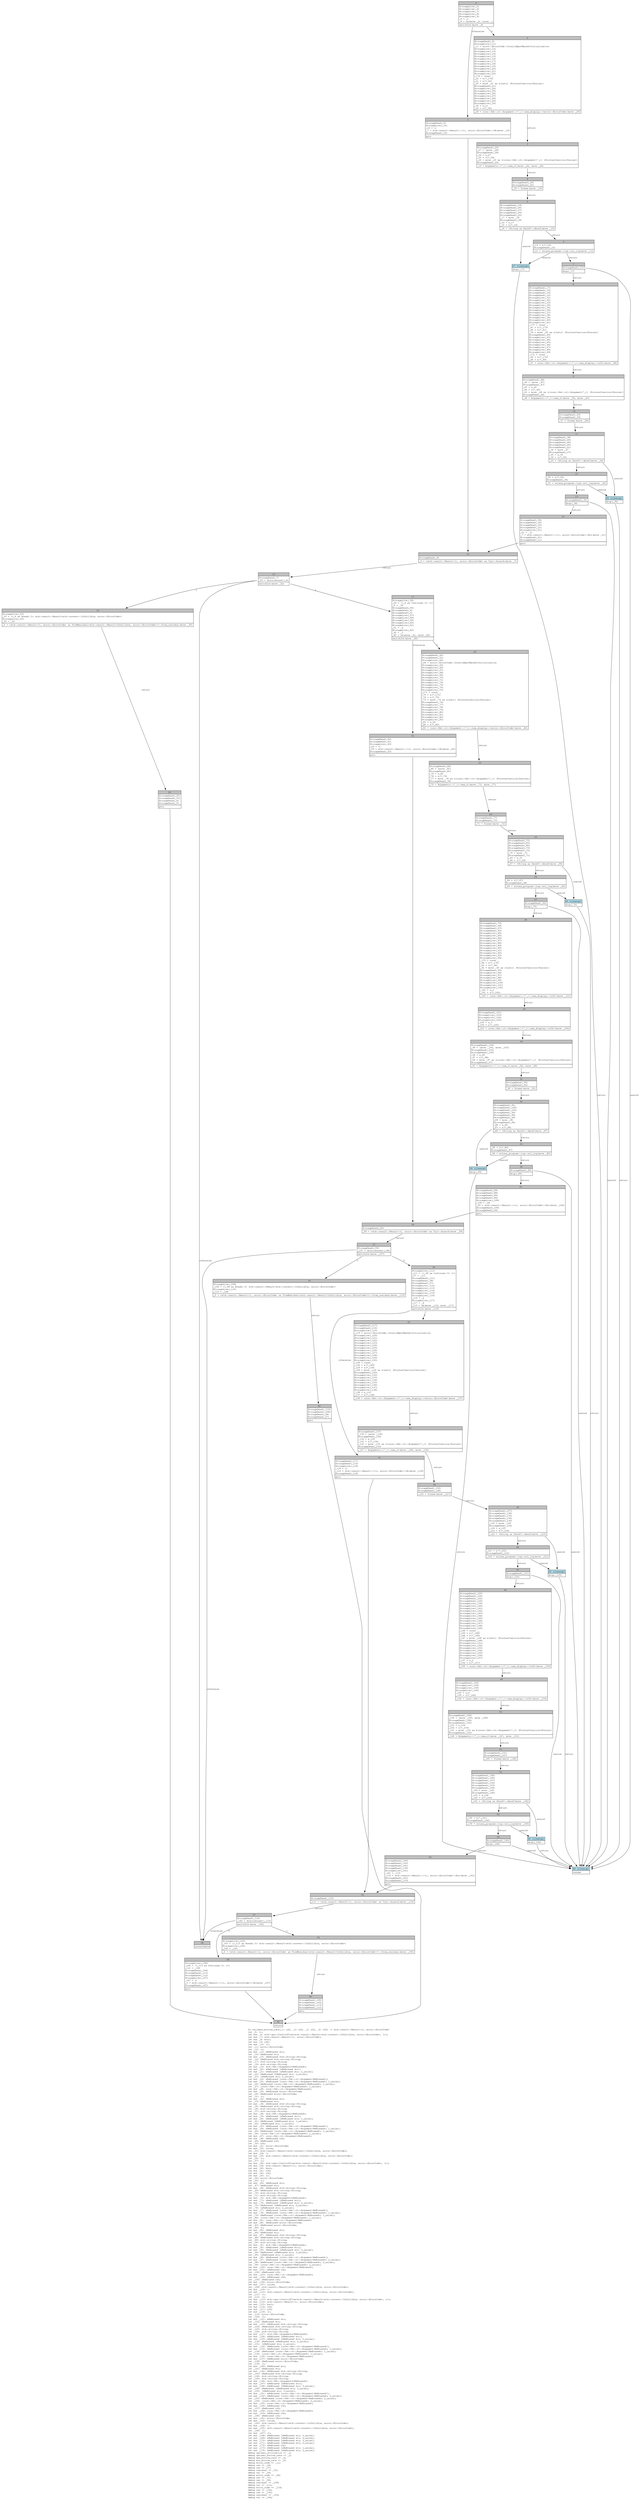 digraph Mir_0_4653 {
    graph [fontname="Courier, monospace"];
    node [fontname="Courier, monospace"];
    edge [fontname="Courier, monospace"];
    label=<fn validate_borrow_rate(_1: u32, _2: u32, _3: u32, _4: u32) -&gt; std::result::Result&lt;(), error::ErrorCode&gt;<br align="left"/>let _5: ();<br align="left"/>let mut _6: std::ops::ControlFlow&lt;std::result::Result&lt;std::convert::Infallible, error::ErrorCode&gt;, ()&gt;;<br align="left"/>let mut _7: std::result::Result&lt;(), error::ErrorCode&gt;;<br align="left"/>let mut _8: bool;<br align="left"/>let mut _9: u32;<br align="left"/>let mut _10: ();<br align="left"/>let _11: error::ErrorCode;<br align="left"/>let _12: ();<br align="left"/>let mut _13: &amp;ReErased str;<br align="left"/>let _14: &amp;ReErased str;<br align="left"/>let mut _15: &amp;ReErased std::string::String;<br align="left"/>let _16: &amp;ReErased std::string::String;<br align="left"/>let _17: std::string::String;<br align="left"/>let _18: std::string::String;<br align="left"/>let mut _19: std::fmt::Arguments&lt;ReErased&gt;;<br align="left"/>let mut _20: &amp;ReErased [&amp;ReErased str];<br align="left"/>let mut _21: &amp;ReErased [&amp;ReErased str; 2_usize];<br align="left"/>let _22: &amp;ReErased [&amp;ReErased str; 2_usize];<br align="left"/>let _23: [&amp;ReErased str; 2_usize];<br align="left"/>let mut _24: &amp;ReErased [core::fmt::rt::Argument&lt;ReErased&gt;];<br align="left"/>let mut _25: &amp;ReErased [core::fmt::rt::Argument&lt;ReErased&gt;; 1_usize];<br align="left"/>let _26: &amp;ReErased [core::fmt::rt::Argument&lt;ReErased&gt;; 1_usize];<br align="left"/>let _27: [core::fmt::rt::Argument&lt;ReErased&gt;; 1_usize];<br align="left"/>let mut _28: core::fmt::rt::Argument&lt;ReErased&gt;;<br align="left"/>let mut _29: &amp;ReErased error::ErrorCode;<br align="left"/>let _30: &amp;ReErased error::ErrorCode;<br align="left"/>let _31: ();<br align="left"/>let mut _32: &amp;ReErased str;<br align="left"/>let _33: &amp;ReErased str;<br align="left"/>let mut _34: &amp;ReErased std::string::String;<br align="left"/>let _35: &amp;ReErased std::string::String;<br align="left"/>let _36: std::string::String;<br align="left"/>let _37: std::string::String;<br align="left"/>let mut _38: std::fmt::Arguments&lt;ReErased&gt;;<br align="left"/>let mut _39: &amp;ReErased [&amp;ReErased str];<br align="left"/>let mut _40: &amp;ReErased [&amp;ReErased str; 1_usize];<br align="left"/>let _41: &amp;ReErased [&amp;ReErased str; 1_usize];<br align="left"/>let _42: [&amp;ReErased str; 1_usize];<br align="left"/>let mut _43: &amp;ReErased [core::fmt::rt::Argument&lt;ReErased&gt;];<br align="left"/>let mut _44: &amp;ReErased [core::fmt::rt::Argument&lt;ReErased&gt;; 1_usize];<br align="left"/>let _45: &amp;ReErased [core::fmt::rt::Argument&lt;ReErased&gt;; 1_usize];<br align="left"/>let _46: [core::fmt::rt::Argument&lt;ReErased&gt;; 1_usize];<br align="left"/>let mut _47: core::fmt::rt::Argument&lt;ReErased&gt;;<br align="left"/>let mut _48: &amp;ReErased u32;<br align="left"/>let _49: &amp;ReErased u32;<br align="left"/>let _50: u32;<br align="left"/>let mut _51: error::ErrorCode;<br align="left"/>let mut _52: isize;<br align="left"/>let _53: std::result::Result&lt;std::convert::Infallible, error::ErrorCode&gt;;<br align="left"/>let mut _54: !;<br align="left"/>let mut _55: std::result::Result&lt;std::convert::Infallible, error::ErrorCode&gt;;<br align="left"/>let _56: ();<br align="left"/>let _57: ();<br align="left"/>let mut _58: std::ops::ControlFlow&lt;std::result::Result&lt;std::convert::Infallible, error::ErrorCode&gt;, ()&gt;;<br align="left"/>let mut _59: std::result::Result&lt;(), error::ErrorCode&gt;;<br align="left"/>let mut _60: bool;<br align="left"/>let mut _61: u32;<br align="left"/>let mut _62: u32;<br align="left"/>let mut _63: ();<br align="left"/>let _64: error::ErrorCode;<br align="left"/>let _65: ();<br align="left"/>let mut _66: &amp;ReErased str;<br align="left"/>let _67: &amp;ReErased str;<br align="left"/>let mut _68: &amp;ReErased std::string::String;<br align="left"/>let _69: &amp;ReErased std::string::String;<br align="left"/>let _70: std::string::String;<br align="left"/>let _71: std::string::String;<br align="left"/>let mut _72: std::fmt::Arguments&lt;ReErased&gt;;<br align="left"/>let mut _73: &amp;ReErased [&amp;ReErased str];<br align="left"/>let mut _74: &amp;ReErased [&amp;ReErased str; 2_usize];<br align="left"/>let _75: &amp;ReErased [&amp;ReErased str; 2_usize];<br align="left"/>let _76: [&amp;ReErased str; 2_usize];<br align="left"/>let mut _77: &amp;ReErased [core::fmt::rt::Argument&lt;ReErased&gt;];<br align="left"/>let mut _78: &amp;ReErased [core::fmt::rt::Argument&lt;ReErased&gt;; 1_usize];<br align="left"/>let _79: &amp;ReErased [core::fmt::rt::Argument&lt;ReErased&gt;; 1_usize];<br align="left"/>let _80: [core::fmt::rt::Argument&lt;ReErased&gt;; 1_usize];<br align="left"/>let mut _81: core::fmt::rt::Argument&lt;ReErased&gt;;<br align="left"/>let mut _82: &amp;ReErased error::ErrorCode;<br align="left"/>let _83: &amp;ReErased error::ErrorCode;<br align="left"/>let _84: ();<br align="left"/>let mut _85: &amp;ReErased str;<br align="left"/>let _86: &amp;ReErased str;<br align="left"/>let mut _87: &amp;ReErased std::string::String;<br align="left"/>let _88: &amp;ReErased std::string::String;<br align="left"/>let _89: std::string::String;<br align="left"/>let _90: std::string::String;<br align="left"/>let mut _91: std::fmt::Arguments&lt;ReErased&gt;;<br align="left"/>let mut _92: &amp;ReErased [&amp;ReErased str];<br align="left"/>let mut _93: &amp;ReErased [&amp;ReErased str; 3_usize];<br align="left"/>let _94: &amp;ReErased [&amp;ReErased str; 3_usize];<br align="left"/>let _95: [&amp;ReErased str; 3_usize];<br align="left"/>let mut _96: &amp;ReErased [core::fmt::rt::Argument&lt;ReErased&gt;];<br align="left"/>let mut _97: &amp;ReErased [core::fmt::rt::Argument&lt;ReErased&gt;; 2_usize];<br align="left"/>let _98: &amp;ReErased [core::fmt::rt::Argument&lt;ReErased&gt;; 2_usize];<br align="left"/>let _99: [core::fmt::rt::Argument&lt;ReErased&gt;; 2_usize];<br align="left"/>let mut _100: core::fmt::rt::Argument&lt;ReErased&gt;;<br align="left"/>let mut _101: &amp;ReErased u32;<br align="left"/>let _102: &amp;ReErased u32;<br align="left"/>let mut _103: core::fmt::rt::Argument&lt;ReErased&gt;;<br align="left"/>let mut _104: &amp;ReErased u32;<br align="left"/>let _105: &amp;ReErased u32;<br align="left"/>let mut _106: error::ErrorCode;<br align="left"/>let mut _107: isize;<br align="left"/>let _108: std::result::Result&lt;std::convert::Infallible, error::ErrorCode&gt;;<br align="left"/>let mut _109: !;<br align="left"/>let mut _110: std::result::Result&lt;std::convert::Infallible, error::ErrorCode&gt;;<br align="left"/>let _111: ();<br align="left"/>let _112: ();<br align="left"/>let mut _113: std::ops::ControlFlow&lt;std::result::Result&lt;std::convert::Infallible, error::ErrorCode&gt;, ()&gt;;<br align="left"/>let mut _114: std::result::Result&lt;(), error::ErrorCode&gt;;<br align="left"/>let mut _115: bool;<br align="left"/>let mut _116: u32;<br align="left"/>let mut _117: u32;<br align="left"/>let mut _118: ();<br align="left"/>let _119: error::ErrorCode;<br align="left"/>let _120: ();<br align="left"/>let mut _121: &amp;ReErased str;<br align="left"/>let _122: &amp;ReErased str;<br align="left"/>let mut _123: &amp;ReErased std::string::String;<br align="left"/>let _124: &amp;ReErased std::string::String;<br align="left"/>let _125: std::string::String;<br align="left"/>let _126: std::string::String;<br align="left"/>let mut _127: std::fmt::Arguments&lt;ReErased&gt;;<br align="left"/>let mut _128: &amp;ReErased [&amp;ReErased str];<br align="left"/>let mut _129: &amp;ReErased [&amp;ReErased str; 2_usize];<br align="left"/>let _130: &amp;ReErased [&amp;ReErased str; 2_usize];<br align="left"/>let _131: [&amp;ReErased str; 2_usize];<br align="left"/>let mut _132: &amp;ReErased [core::fmt::rt::Argument&lt;ReErased&gt;];<br align="left"/>let mut _133: &amp;ReErased [core::fmt::rt::Argument&lt;ReErased&gt;; 1_usize];<br align="left"/>let _134: &amp;ReErased [core::fmt::rt::Argument&lt;ReErased&gt;; 1_usize];<br align="left"/>let _135: [core::fmt::rt::Argument&lt;ReErased&gt;; 1_usize];<br align="left"/>let mut _136: core::fmt::rt::Argument&lt;ReErased&gt;;<br align="left"/>let mut _137: &amp;ReErased error::ErrorCode;<br align="left"/>let _138: &amp;ReErased error::ErrorCode;<br align="left"/>let _139: ();<br align="left"/>let mut _140: &amp;ReErased str;<br align="left"/>let _141: &amp;ReErased str;<br align="left"/>let mut _142: &amp;ReErased std::string::String;<br align="left"/>let _143: &amp;ReErased std::string::String;<br align="left"/>let _144: std::string::String;<br align="left"/>let _145: std::string::String;<br align="left"/>let mut _146: std::fmt::Arguments&lt;ReErased&gt;;<br align="left"/>let mut _147: &amp;ReErased [&amp;ReErased str];<br align="left"/>let mut _148: &amp;ReErased [&amp;ReErased str; 3_usize];<br align="left"/>let _149: &amp;ReErased [&amp;ReErased str; 3_usize];<br align="left"/>let _150: [&amp;ReErased str; 3_usize];<br align="left"/>let mut _151: &amp;ReErased [core::fmt::rt::Argument&lt;ReErased&gt;];<br align="left"/>let mut _152: &amp;ReErased [core::fmt::rt::Argument&lt;ReErased&gt;; 2_usize];<br align="left"/>let _153: &amp;ReErased [core::fmt::rt::Argument&lt;ReErased&gt;; 2_usize];<br align="left"/>let _154: [core::fmt::rt::Argument&lt;ReErased&gt;; 2_usize];<br align="left"/>let mut _155: core::fmt::rt::Argument&lt;ReErased&gt;;<br align="left"/>let mut _156: &amp;ReErased u32;<br align="left"/>let _157: &amp;ReErased u32;<br align="left"/>let mut _158: core::fmt::rt::Argument&lt;ReErased&gt;;<br align="left"/>let mut _159: &amp;ReErased u32;<br align="left"/>let _160: &amp;ReErased u32;<br align="left"/>let mut _161: error::ErrorCode;<br align="left"/>let mut _162: isize;<br align="left"/>let _163: std::result::Result&lt;std::convert::Infallible, error::ErrorCode&gt;;<br align="left"/>let mut _164: !;<br align="left"/>let mut _165: std::result::Result&lt;std::convert::Infallible, error::ErrorCode&gt;;<br align="left"/>let _166: ();<br align="left"/>let mut _167: ();<br align="left"/>let mut _168: &amp;ReErased [&amp;ReErased str; 3_usize];<br align="left"/>let mut _169: &amp;ReErased [&amp;ReErased str; 2_usize];<br align="left"/>let mut _170: &amp;ReErased [&amp;ReErased str; 3_usize];<br align="left"/>let mut _171: &amp;ReErased [&amp;ReErased str; 2_usize];<br align="left"/>let mut _172: &amp;ReErased u32;<br align="left"/>let mut _173: &amp;ReErased [&amp;ReErased str; 1_usize];<br align="left"/>let mut _174: &amp;ReErased [&amp;ReErased str; 2_usize];<br align="left"/>debug optimal_utilization =&gt; _1;<br align="left"/>debug optimal_borrow_rate =&gt; _2;<br align="left"/>debug max_borrow_rate =&gt; _3;<br align="left"/>debug min_borrow_rate =&gt; _4;<br align="left"/>debug error_code =&gt; _11;<br align="left"/>debug res =&gt; _18;<br align="left"/>debug res =&gt; _37;<br align="left"/>debug residual =&gt; _53;<br align="left"/>debug val =&gt; _56;<br align="left"/>debug error_code =&gt; _64;<br align="left"/>debug res =&gt; _71;<br align="left"/>debug res =&gt; _90;<br align="left"/>debug residual =&gt; _108;<br align="left"/>debug val =&gt; _111;<br align="left"/>debug error_code =&gt; _119;<br align="left"/>debug res =&gt; _126;<br align="left"/>debug res =&gt; _145;<br align="left"/>debug residual =&gt; _163;<br align="left"/>debug val =&gt; _166;<br align="left"/>>;
    bb0__0_4653 [shape="none", label=<<table border="0" cellborder="1" cellspacing="0"><tr><td bgcolor="gray" align="center" colspan="1">0</td></tr><tr><td align="left" balign="left">StorageLive(_5)<br/>StorageLive(_6)<br/>StorageLive(_7)<br/>StorageLive(_8)<br/>StorageLive(_9)<br/>_9 = _1<br/>_8 = Le(move _9, const _)<br/></td></tr><tr><td align="left">switchInt(move _8)</td></tr></table>>];
    bb1__0_4653 [shape="none", label=<<table border="0" cellborder="1" cellspacing="0"><tr><td bgcolor="gray" align="center" colspan="1">1</td></tr><tr><td align="left" balign="left">StorageDead(_9)<br/>StorageLive(_10)<br/>_10 = ()<br/>_7 = std::result::Result::&lt;(), error::ErrorCode&gt;::Ok(move _10)<br/>StorageDead(_10)<br/></td></tr><tr><td align="left">goto</td></tr></table>>];
    bb2__0_4653 [shape="none", label=<<table border="0" cellborder="1" cellspacing="0"><tr><td bgcolor="gray" align="center" colspan="1">2</td></tr><tr><td align="left" balign="left">StorageDead(_9)<br/>StorageLive(_11)<br/>_11 = error::ErrorCode::InvalidSpotMarketInitialization<br/>StorageLive(_12)<br/>StorageLive(_13)<br/>StorageLive(_14)<br/>StorageLive(_15)<br/>StorageLive(_16)<br/>StorageLive(_17)<br/>StorageLive(_18)<br/>StorageLive(_19)<br/>StorageLive(_20)<br/>StorageLive(_21)<br/>StorageLive(_22)<br/>_174 = const _<br/>_22 = &amp;(*_174)<br/>_21 = &amp;(*_22)<br/>_20 = move _21 as &amp;[&amp;str] (PointerCoercion(Unsize))<br/>StorageDead(_21)<br/>StorageLive(_24)<br/>StorageLive(_25)<br/>StorageLive(_26)<br/>StorageLive(_27)<br/>StorageLive(_28)<br/>StorageLive(_29)<br/>StorageLive(_30)<br/>_30 = &amp;_11<br/>_29 = &amp;(*_30)<br/></td></tr><tr><td align="left">_28 = core::fmt::rt::Argument::&lt;'_&gt;::new_display::&lt;error::ErrorCode&gt;(move _29)</td></tr></table>>];
    bb3__0_4653 [shape="none", label=<<table border="0" cellborder="1" cellspacing="0"><tr><td bgcolor="gray" align="center" colspan="1">3</td></tr><tr><td align="left" balign="left">StorageDead(_29)<br/>_27 = [move _28]<br/>StorageDead(_28)<br/>_26 = &amp;_27<br/>_25 = &amp;(*_26)<br/>_24 = move _25 as &amp;[core::fmt::rt::Argument&lt;'_&gt;] (PointerCoercion(Unsize))<br/>StorageDead(_25)<br/></td></tr><tr><td align="left">_19 = Arguments::&lt;'_&gt;::new_v1(move _20, move _24)</td></tr></table>>];
    bb4__0_4653 [shape="none", label=<<table border="0" cellborder="1" cellspacing="0"><tr><td bgcolor="gray" align="center" colspan="1">4</td></tr><tr><td align="left" balign="left">StorageDead(_24)<br/>StorageDead(_20)<br/></td></tr><tr><td align="left">_18 = format(move _19)</td></tr></table>>];
    bb5__0_4653 [shape="none", label=<<table border="0" cellborder="1" cellspacing="0"><tr><td bgcolor="gray" align="center" colspan="1">5</td></tr><tr><td align="left" balign="left">StorageDead(_19)<br/>StorageDead(_30)<br/>StorageDead(_27)<br/>StorageDead(_26)<br/>StorageDead(_22)<br/>_17 = move _18<br/>StorageDead(_18)<br/>_16 = &amp;_17<br/>_15 = &amp;(*_16)<br/></td></tr><tr><td align="left">_14 = &lt;String as Deref&gt;::deref(move _15)</td></tr></table>>];
    bb6__0_4653 [shape="none", label=<<table border="0" cellborder="1" cellspacing="0"><tr><td bgcolor="gray" align="center" colspan="1">6</td></tr><tr><td align="left" balign="left">_13 = &amp;(*_14)<br/>StorageDead(_15)<br/></td></tr><tr><td align="left">_12 = solana_program::log::sol_log(move _13)</td></tr></table>>];
    bb7__0_4653 [shape="none", label=<<table border="0" cellborder="1" cellspacing="0"><tr><td bgcolor="gray" align="center" colspan="1">7</td></tr><tr><td align="left" balign="left">StorageDead(_13)<br/></td></tr><tr><td align="left">drop(_17)</td></tr></table>>];
    bb8__0_4653 [shape="none", label=<<table border="0" cellborder="1" cellspacing="0"><tr><td bgcolor="gray" align="center" colspan="1">8</td></tr><tr><td align="left" balign="left">StorageDead(_17)<br/>StorageDead(_16)<br/>StorageDead(_14)<br/>StorageDead(_12)<br/>StorageLive(_31)<br/>StorageLive(_32)<br/>StorageLive(_33)<br/>StorageLive(_34)<br/>StorageLive(_35)<br/>StorageLive(_36)<br/>StorageLive(_37)<br/>StorageLive(_38)<br/>StorageLive(_39)<br/>StorageLive(_40)<br/>StorageLive(_41)<br/>_173 = const _<br/>_41 = &amp;(*_173)<br/>_40 = &amp;(*_41)<br/>_39 = move _40 as &amp;[&amp;str] (PointerCoercion(Unsize))<br/>StorageDead(_40)<br/>StorageLive(_43)<br/>StorageLive(_44)<br/>StorageLive(_45)<br/>StorageLive(_46)<br/>StorageLive(_47)<br/>StorageLive(_48)<br/>StorageLive(_49)<br/>_172 = const _<br/>_49 = &amp;(*_172)<br/>_48 = &amp;(*_49)<br/></td></tr><tr><td align="left">_47 = core::fmt::rt::Argument::&lt;'_&gt;::new_display::&lt;u32&gt;(move _48)</td></tr></table>>];
    bb9__0_4653 [shape="none", label=<<table border="0" cellborder="1" cellspacing="0"><tr><td bgcolor="gray" align="center" colspan="1">9</td></tr><tr><td align="left" balign="left">StorageDead(_48)<br/>_46 = [move _47]<br/>StorageDead(_47)<br/>_45 = &amp;_46<br/>_44 = &amp;(*_45)<br/>_43 = move _44 as &amp;[core::fmt::rt::Argument&lt;'_&gt;] (PointerCoercion(Unsize))<br/>StorageDead(_44)<br/></td></tr><tr><td align="left">_38 = Arguments::&lt;'_&gt;::new_v1(move _39, move _43)</td></tr></table>>];
    bb10__0_4653 [shape="none", label=<<table border="0" cellborder="1" cellspacing="0"><tr><td bgcolor="gray" align="center" colspan="1">10</td></tr><tr><td align="left" balign="left">StorageDead(_43)<br/>StorageDead(_39)<br/></td></tr><tr><td align="left">_37 = format(move _38)</td></tr></table>>];
    bb11__0_4653 [shape="none", label=<<table border="0" cellborder="1" cellspacing="0"><tr><td bgcolor="gray" align="center" colspan="1">11</td></tr><tr><td align="left" balign="left">StorageDead(_38)<br/>StorageDead(_49)<br/>StorageDead(_46)<br/>StorageDead(_45)<br/>StorageDead(_41)<br/>_36 = move _37<br/>StorageDead(_37)<br/>_35 = &amp;_36<br/>_34 = &amp;(*_35)<br/></td></tr><tr><td align="left">_33 = &lt;String as Deref&gt;::deref(move _34)</td></tr></table>>];
    bb12__0_4653 [shape="none", label=<<table border="0" cellborder="1" cellspacing="0"><tr><td bgcolor="gray" align="center" colspan="1">12</td></tr><tr><td align="left" balign="left">_32 = &amp;(*_33)<br/>StorageDead(_34)<br/></td></tr><tr><td align="left">_31 = solana_program::log::sol_log(move _32)</td></tr></table>>];
    bb13__0_4653 [shape="none", label=<<table border="0" cellborder="1" cellspacing="0"><tr><td bgcolor="gray" align="center" colspan="1">13</td></tr><tr><td align="left" balign="left">StorageDead(_32)<br/></td></tr><tr><td align="left">drop(_36)</td></tr></table>>];
    bb14__0_4653 [shape="none", label=<<table border="0" cellborder="1" cellspacing="0"><tr><td bgcolor="gray" align="center" colspan="1">14</td></tr><tr><td align="left" balign="left">StorageDead(_36)<br/>StorageDead(_35)<br/>StorageDead(_33)<br/>StorageDead(_31)<br/>StorageLive(_51)<br/>_51 = _11<br/>_7 = std::result::Result::&lt;(), error::ErrorCode&gt;::Err(move _51)<br/>StorageDead(_51)<br/>StorageDead(_11)<br/></td></tr><tr><td align="left">goto</td></tr></table>>];
    bb15__0_4653 [shape="none", label=<<table border="0" cellborder="1" cellspacing="0"><tr><td bgcolor="gray" align="center" colspan="1">15</td></tr><tr><td align="left" balign="left">StorageDead(_8)<br/></td></tr><tr><td align="left">_6 = &lt;std::result::Result&lt;(), error::ErrorCode&gt; as Try&gt;::branch(move _7)</td></tr></table>>];
    bb16__0_4653 [shape="none", label=<<table border="0" cellborder="1" cellspacing="0"><tr><td bgcolor="gray" align="center" colspan="1">16</td></tr><tr><td align="left" balign="left">StorageDead(_7)<br/>_52 = discriminant(_6)<br/></td></tr><tr><td align="left">switchInt(move _52)</td></tr></table>>];
    bb17__0_4653 [shape="none", label=<<table border="0" cellborder="1" cellspacing="0"><tr><td bgcolor="gray" align="center" colspan="1">17</td></tr><tr><td align="left" balign="left">StorageLive(_56)<br/>_56 = ((_6 as Continue).0: ())<br/>_5 = _56<br/>StorageDead(_56)<br/>StorageDead(_6)<br/>StorageDead(_5)<br/>StorageLive(_57)<br/>StorageLive(_58)<br/>StorageLive(_59)<br/>StorageLive(_60)<br/>StorageLive(_61)<br/>_61 = _2<br/>StorageLive(_62)<br/>_62 = _3<br/>_60 = Le(move _61, move _62)<br/></td></tr><tr><td align="left">switchInt(move _60)</td></tr></table>>];
    bb18__0_4653 [shape="none", label=<<table border="0" cellborder="1" cellspacing="0"><tr><td bgcolor="gray" align="center" colspan="1">18</td></tr><tr><td align="left">unreachable</td></tr></table>>];
    bb19__0_4653 [shape="none", label=<<table border="0" cellborder="1" cellspacing="0"><tr><td bgcolor="gray" align="center" colspan="1">19</td></tr><tr><td align="left" balign="left">StorageLive(_53)<br/>_53 = ((_6 as Break).0: std::result::Result&lt;std::convert::Infallible, error::ErrorCode&gt;)<br/>StorageLive(_55)<br/>_55 = _53<br/></td></tr><tr><td align="left">_0 = &lt;std::result::Result&lt;(), error::ErrorCode&gt; as FromResidual&lt;std::result::Result&lt;Infallible, error::ErrorCode&gt;&gt;&gt;::from_residual(move _55)</td></tr></table>>];
    bb20__0_4653 [shape="none", label=<<table border="0" cellborder="1" cellspacing="0"><tr><td bgcolor="gray" align="center" colspan="1">20</td></tr><tr><td align="left" balign="left">StorageDead(_55)<br/>StorageDead(_53)<br/>StorageDead(_6)<br/>StorageDead(_5)<br/></td></tr><tr><td align="left">goto</td></tr></table>>];
    bb21__0_4653 [shape="none", label=<<table border="0" cellborder="1" cellspacing="0"><tr><td bgcolor="gray" align="center" colspan="1">21</td></tr><tr><td align="left" balign="left">StorageDead(_62)<br/>StorageDead(_61)<br/>StorageLive(_63)<br/>_63 = ()<br/>_59 = std::result::Result::&lt;(), error::ErrorCode&gt;::Ok(move _63)<br/>StorageDead(_63)<br/></td></tr><tr><td align="left">goto</td></tr></table>>];
    bb22__0_4653 [shape="none", label=<<table border="0" cellborder="1" cellspacing="0"><tr><td bgcolor="gray" align="center" colspan="1">22</td></tr><tr><td align="left" balign="left">StorageDead(_62)<br/>StorageDead(_61)<br/>StorageLive(_64)<br/>_64 = error::ErrorCode::InvalidSpotMarketInitialization<br/>StorageLive(_65)<br/>StorageLive(_66)<br/>StorageLive(_67)<br/>StorageLive(_68)<br/>StorageLive(_69)<br/>StorageLive(_70)<br/>StorageLive(_71)<br/>StorageLive(_72)<br/>StorageLive(_73)<br/>StorageLive(_74)<br/>StorageLive(_75)<br/>_171 = const _<br/>_75 = &amp;(*_171)<br/>_74 = &amp;(*_75)<br/>_73 = move _74 as &amp;[&amp;str] (PointerCoercion(Unsize))<br/>StorageDead(_74)<br/>StorageLive(_77)<br/>StorageLive(_78)<br/>StorageLive(_79)<br/>StorageLive(_80)<br/>StorageLive(_81)<br/>StorageLive(_82)<br/>StorageLive(_83)<br/>_83 = &amp;_64<br/>_82 = &amp;(*_83)<br/></td></tr><tr><td align="left">_81 = core::fmt::rt::Argument::&lt;'_&gt;::new_display::&lt;error::ErrorCode&gt;(move _82)</td></tr></table>>];
    bb23__0_4653 [shape="none", label=<<table border="0" cellborder="1" cellspacing="0"><tr><td bgcolor="gray" align="center" colspan="1">23</td></tr><tr><td align="left" balign="left">StorageDead(_82)<br/>_80 = [move _81]<br/>StorageDead(_81)<br/>_79 = &amp;_80<br/>_78 = &amp;(*_79)<br/>_77 = move _78 as &amp;[core::fmt::rt::Argument&lt;'_&gt;] (PointerCoercion(Unsize))<br/>StorageDead(_78)<br/></td></tr><tr><td align="left">_72 = Arguments::&lt;'_&gt;::new_v1(move _73, move _77)</td></tr></table>>];
    bb24__0_4653 [shape="none", label=<<table border="0" cellborder="1" cellspacing="0"><tr><td bgcolor="gray" align="center" colspan="1">24</td></tr><tr><td align="left" balign="left">StorageDead(_77)<br/>StorageDead(_73)<br/></td></tr><tr><td align="left">_71 = format(move _72)</td></tr></table>>];
    bb25__0_4653 [shape="none", label=<<table border="0" cellborder="1" cellspacing="0"><tr><td bgcolor="gray" align="center" colspan="1">25</td></tr><tr><td align="left" balign="left">StorageDead(_72)<br/>StorageDead(_83)<br/>StorageDead(_80)<br/>StorageDead(_79)<br/>StorageDead(_75)<br/>_70 = move _71<br/>StorageDead(_71)<br/>_69 = &amp;_70<br/>_68 = &amp;(*_69)<br/></td></tr><tr><td align="left">_67 = &lt;String as Deref&gt;::deref(move _68)</td></tr></table>>];
    bb26__0_4653 [shape="none", label=<<table border="0" cellborder="1" cellspacing="0"><tr><td bgcolor="gray" align="center" colspan="1">26</td></tr><tr><td align="left" balign="left">_66 = &amp;(*_67)<br/>StorageDead(_68)<br/></td></tr><tr><td align="left">_65 = solana_program::log::sol_log(move _66)</td></tr></table>>];
    bb27__0_4653 [shape="none", label=<<table border="0" cellborder="1" cellspacing="0"><tr><td bgcolor="gray" align="center" colspan="1">27</td></tr><tr><td align="left" balign="left">StorageDead(_66)<br/></td></tr><tr><td align="left">drop(_70)</td></tr></table>>];
    bb28__0_4653 [shape="none", label=<<table border="0" cellborder="1" cellspacing="0"><tr><td bgcolor="gray" align="center" colspan="1">28</td></tr><tr><td align="left" balign="left">StorageDead(_70)<br/>StorageDead(_69)<br/>StorageDead(_67)<br/>StorageDead(_65)<br/>StorageLive(_84)<br/>StorageLive(_85)<br/>StorageLive(_86)<br/>StorageLive(_87)<br/>StorageLive(_88)<br/>StorageLive(_89)<br/>StorageLive(_90)<br/>StorageLive(_91)<br/>StorageLive(_92)<br/>StorageLive(_93)<br/>StorageLive(_94)<br/>_170 = const _<br/>_94 = &amp;(*_170)<br/>_93 = &amp;(*_94)<br/>_92 = move _93 as &amp;[&amp;str] (PointerCoercion(Unsize))<br/>StorageDead(_93)<br/>StorageLive(_96)<br/>StorageLive(_97)<br/>StorageLive(_98)<br/>StorageLive(_99)<br/>StorageLive(_100)<br/>StorageLive(_101)<br/>StorageLive(_102)<br/>_102 = &amp;_2<br/>_101 = &amp;(*_102)<br/></td></tr><tr><td align="left">_100 = core::fmt::rt::Argument::&lt;'_&gt;::new_display::&lt;u32&gt;(move _101)</td></tr></table>>];
    bb29__0_4653 [shape="none", label=<<table border="0" cellborder="1" cellspacing="0"><tr><td bgcolor="gray" align="center" colspan="1">29</td></tr><tr><td align="left" balign="left">StorageDead(_101)<br/>StorageLive(_103)<br/>StorageLive(_104)<br/>StorageLive(_105)<br/>_105 = &amp;_3<br/>_104 = &amp;(*_105)<br/></td></tr><tr><td align="left">_103 = core::fmt::rt::Argument::&lt;'_&gt;::new_display::&lt;u32&gt;(move _104)</td></tr></table>>];
    bb30__0_4653 [shape="none", label=<<table border="0" cellborder="1" cellspacing="0"><tr><td bgcolor="gray" align="center" colspan="1">30</td></tr><tr><td align="left" balign="left">StorageDead(_104)<br/>_99 = [move _100, move _103]<br/>StorageDead(_103)<br/>StorageDead(_100)<br/>_98 = &amp;_99<br/>_97 = &amp;(*_98)<br/>_96 = move _97 as &amp;[core::fmt::rt::Argument&lt;'_&gt;] (PointerCoercion(Unsize))<br/>StorageDead(_97)<br/></td></tr><tr><td align="left">_91 = Arguments::&lt;'_&gt;::new_v1(move _92, move _96)</td></tr></table>>];
    bb31__0_4653 [shape="none", label=<<table border="0" cellborder="1" cellspacing="0"><tr><td bgcolor="gray" align="center" colspan="1">31</td></tr><tr><td align="left" balign="left">StorageDead(_96)<br/>StorageDead(_92)<br/></td></tr><tr><td align="left">_90 = format(move _91)</td></tr></table>>];
    bb32__0_4653 [shape="none", label=<<table border="0" cellborder="1" cellspacing="0"><tr><td bgcolor="gray" align="center" colspan="1">32</td></tr><tr><td align="left" balign="left">StorageDead(_91)<br/>StorageDead(_105)<br/>StorageDead(_102)<br/>StorageDead(_99)<br/>StorageDead(_98)<br/>StorageDead(_94)<br/>_89 = move _90<br/>StorageDead(_90)<br/>_88 = &amp;_89<br/>_87 = &amp;(*_88)<br/></td></tr><tr><td align="left">_86 = &lt;String as Deref&gt;::deref(move _87)</td></tr></table>>];
    bb33__0_4653 [shape="none", label=<<table border="0" cellborder="1" cellspacing="0"><tr><td bgcolor="gray" align="center" colspan="1">33</td></tr><tr><td align="left" balign="left">_85 = &amp;(*_86)<br/>StorageDead(_87)<br/></td></tr><tr><td align="left">_84 = solana_program::log::sol_log(move _85)</td></tr></table>>];
    bb34__0_4653 [shape="none", label=<<table border="0" cellborder="1" cellspacing="0"><tr><td bgcolor="gray" align="center" colspan="1">34</td></tr><tr><td align="left" balign="left">StorageDead(_85)<br/></td></tr><tr><td align="left">drop(_89)</td></tr></table>>];
    bb35__0_4653 [shape="none", label=<<table border="0" cellborder="1" cellspacing="0"><tr><td bgcolor="gray" align="center" colspan="1">35</td></tr><tr><td align="left" balign="left">StorageDead(_89)<br/>StorageDead(_88)<br/>StorageDead(_86)<br/>StorageDead(_84)<br/>StorageLive(_106)<br/>_106 = _64<br/>_59 = std::result::Result::&lt;(), error::ErrorCode&gt;::Err(move _106)<br/>StorageDead(_106)<br/>StorageDead(_64)<br/></td></tr><tr><td align="left">goto</td></tr></table>>];
    bb36__0_4653 [shape="none", label=<<table border="0" cellborder="1" cellspacing="0"><tr><td bgcolor="gray" align="center" colspan="1">36</td></tr><tr><td align="left" balign="left">StorageDead(_60)<br/></td></tr><tr><td align="left">_58 = &lt;std::result::Result&lt;(), error::ErrorCode&gt; as Try&gt;::branch(move _59)</td></tr></table>>];
    bb37__0_4653 [shape="none", label=<<table border="0" cellborder="1" cellspacing="0"><tr><td bgcolor="gray" align="center" colspan="1">37</td></tr><tr><td align="left" balign="left">StorageDead(_59)<br/>_107 = discriminant(_58)<br/></td></tr><tr><td align="left">switchInt(move _107)</td></tr></table>>];
    bb38__0_4653 [shape="none", label=<<table border="0" cellborder="1" cellspacing="0"><tr><td bgcolor="gray" align="center" colspan="1">38</td></tr><tr><td align="left" balign="left">StorageLive(_111)<br/>_111 = ((_58 as Continue).0: ())<br/>_57 = _111<br/>StorageDead(_111)<br/>StorageDead(_58)<br/>StorageDead(_57)<br/>StorageLive(_112)<br/>StorageLive(_113)<br/>StorageLive(_114)<br/>StorageLive(_115)<br/>StorageLive(_116)<br/>_116 = _2<br/>StorageLive(_117)<br/>_117 = _4<br/>_115 = Ge(move _116, move _117)<br/></td></tr><tr><td align="left">switchInt(move _115)</td></tr></table>>];
    bb39__0_4653 [shape="none", label=<<table border="0" cellborder="1" cellspacing="0"><tr><td bgcolor="gray" align="center" colspan="1">39</td></tr><tr><td align="left" balign="left">StorageLive(_108)<br/>_108 = ((_58 as Break).0: std::result::Result&lt;std::convert::Infallible, error::ErrorCode&gt;)<br/>StorageLive(_110)<br/>_110 = _108<br/></td></tr><tr><td align="left">_0 = &lt;std::result::Result&lt;(), error::ErrorCode&gt; as FromResidual&lt;std::result::Result&lt;Infallible, error::ErrorCode&gt;&gt;&gt;::from_residual(move _110)</td></tr></table>>];
    bb40__0_4653 [shape="none", label=<<table border="0" cellborder="1" cellspacing="0"><tr><td bgcolor="gray" align="center" colspan="1">40</td></tr><tr><td align="left" balign="left">StorageDead(_110)<br/>StorageDead(_108)<br/>StorageDead(_58)<br/>StorageDead(_57)<br/></td></tr><tr><td align="left">goto</td></tr></table>>];
    bb41__0_4653 [shape="none", label=<<table border="0" cellborder="1" cellspacing="0"><tr><td bgcolor="gray" align="center" colspan="1">41</td></tr><tr><td align="left" balign="left">StorageDead(_117)<br/>StorageDead(_116)<br/>StorageLive(_118)<br/>_118 = ()<br/>_114 = std::result::Result::&lt;(), error::ErrorCode&gt;::Ok(move _118)<br/>StorageDead(_118)<br/></td></tr><tr><td align="left">goto</td></tr></table>>];
    bb42__0_4653 [shape="none", label=<<table border="0" cellborder="1" cellspacing="0"><tr><td bgcolor="gray" align="center" colspan="1">42</td></tr><tr><td align="left" balign="left">StorageDead(_117)<br/>StorageDead(_116)<br/>StorageLive(_119)<br/>_119 = error::ErrorCode::InvalidSpotMarketInitialization<br/>StorageLive(_120)<br/>StorageLive(_121)<br/>StorageLive(_122)<br/>StorageLive(_123)<br/>StorageLive(_124)<br/>StorageLive(_125)<br/>StorageLive(_126)<br/>StorageLive(_127)<br/>StorageLive(_128)<br/>StorageLive(_129)<br/>StorageLive(_130)<br/>_169 = const _<br/>_130 = &amp;(*_169)<br/>_129 = &amp;(*_130)<br/>_128 = move _129 as &amp;[&amp;str] (PointerCoercion(Unsize))<br/>StorageDead(_129)<br/>StorageLive(_132)<br/>StorageLive(_133)<br/>StorageLive(_134)<br/>StorageLive(_135)<br/>StorageLive(_136)<br/>StorageLive(_137)<br/>StorageLive(_138)<br/>_138 = &amp;_119<br/>_137 = &amp;(*_138)<br/></td></tr><tr><td align="left">_136 = core::fmt::rt::Argument::&lt;'_&gt;::new_display::&lt;error::ErrorCode&gt;(move _137)</td></tr></table>>];
    bb43__0_4653 [shape="none", label=<<table border="0" cellborder="1" cellspacing="0"><tr><td bgcolor="gray" align="center" colspan="1">43</td></tr><tr><td align="left" balign="left">StorageDead(_137)<br/>_135 = [move _136]<br/>StorageDead(_136)<br/>_134 = &amp;_135<br/>_133 = &amp;(*_134)<br/>_132 = move _133 as &amp;[core::fmt::rt::Argument&lt;'_&gt;] (PointerCoercion(Unsize))<br/>StorageDead(_133)<br/></td></tr><tr><td align="left">_127 = Arguments::&lt;'_&gt;::new_v1(move _128, move _132)</td></tr></table>>];
    bb44__0_4653 [shape="none", label=<<table border="0" cellborder="1" cellspacing="0"><tr><td bgcolor="gray" align="center" colspan="1">44</td></tr><tr><td align="left" balign="left">StorageDead(_132)<br/>StorageDead(_128)<br/></td></tr><tr><td align="left">_126 = format(move _127)</td></tr></table>>];
    bb45__0_4653 [shape="none", label=<<table border="0" cellborder="1" cellspacing="0"><tr><td bgcolor="gray" align="center" colspan="1">45</td></tr><tr><td align="left" balign="left">StorageDead(_127)<br/>StorageDead(_138)<br/>StorageDead(_135)<br/>StorageDead(_134)<br/>StorageDead(_130)<br/>_125 = move _126<br/>StorageDead(_126)<br/>_124 = &amp;_125<br/>_123 = &amp;(*_124)<br/></td></tr><tr><td align="left">_122 = &lt;String as Deref&gt;::deref(move _123)</td></tr></table>>];
    bb46__0_4653 [shape="none", label=<<table border="0" cellborder="1" cellspacing="0"><tr><td bgcolor="gray" align="center" colspan="1">46</td></tr><tr><td align="left" balign="left">_121 = &amp;(*_122)<br/>StorageDead(_123)<br/></td></tr><tr><td align="left">_120 = solana_program::log::sol_log(move _121)</td></tr></table>>];
    bb47__0_4653 [shape="none", label=<<table border="0" cellborder="1" cellspacing="0"><tr><td bgcolor="gray" align="center" colspan="1">47</td></tr><tr><td align="left" balign="left">StorageDead(_121)<br/></td></tr><tr><td align="left">drop(_125)</td></tr></table>>];
    bb48__0_4653 [shape="none", label=<<table border="0" cellborder="1" cellspacing="0"><tr><td bgcolor="gray" align="center" colspan="1">48</td></tr><tr><td align="left" balign="left">StorageDead(_125)<br/>StorageDead(_124)<br/>StorageDead(_122)<br/>StorageDead(_120)<br/>StorageLive(_139)<br/>StorageLive(_140)<br/>StorageLive(_141)<br/>StorageLive(_142)<br/>StorageLive(_143)<br/>StorageLive(_144)<br/>StorageLive(_145)<br/>StorageLive(_146)<br/>StorageLive(_147)<br/>StorageLive(_148)<br/>StorageLive(_149)<br/>_168 = const _<br/>_149 = &amp;(*_168)<br/>_148 = &amp;(*_149)<br/>_147 = move _148 as &amp;[&amp;str] (PointerCoercion(Unsize))<br/>StorageDead(_148)<br/>StorageLive(_151)<br/>StorageLive(_152)<br/>StorageLive(_153)<br/>StorageLive(_154)<br/>StorageLive(_155)<br/>StorageLive(_156)<br/>StorageLive(_157)<br/>_157 = &amp;_2<br/>_156 = &amp;(*_157)<br/></td></tr><tr><td align="left">_155 = core::fmt::rt::Argument::&lt;'_&gt;::new_display::&lt;u32&gt;(move _156)</td></tr></table>>];
    bb49__0_4653 [shape="none", label=<<table border="0" cellborder="1" cellspacing="0"><tr><td bgcolor="gray" align="center" colspan="1">49</td></tr><tr><td align="left" balign="left">StorageDead(_156)<br/>StorageLive(_158)<br/>StorageLive(_159)<br/>StorageLive(_160)<br/>_160 = &amp;_4<br/>_159 = &amp;(*_160)<br/></td></tr><tr><td align="left">_158 = core::fmt::rt::Argument::&lt;'_&gt;::new_display::&lt;u32&gt;(move _159)</td></tr></table>>];
    bb50__0_4653 [shape="none", label=<<table border="0" cellborder="1" cellspacing="0"><tr><td bgcolor="gray" align="center" colspan="1">50</td></tr><tr><td align="left" balign="left">StorageDead(_159)<br/>_154 = [move _155, move _158]<br/>StorageDead(_158)<br/>StorageDead(_155)<br/>_153 = &amp;_154<br/>_152 = &amp;(*_153)<br/>_151 = move _152 as &amp;[core::fmt::rt::Argument&lt;'_&gt;] (PointerCoercion(Unsize))<br/>StorageDead(_152)<br/></td></tr><tr><td align="left">_146 = Arguments::&lt;'_&gt;::new_v1(move _147, move _151)</td></tr></table>>];
    bb51__0_4653 [shape="none", label=<<table border="0" cellborder="1" cellspacing="0"><tr><td bgcolor="gray" align="center" colspan="1">51</td></tr><tr><td align="left" balign="left">StorageDead(_151)<br/>StorageDead(_147)<br/></td></tr><tr><td align="left">_145 = format(move _146)</td></tr></table>>];
    bb52__0_4653 [shape="none", label=<<table border="0" cellborder="1" cellspacing="0"><tr><td bgcolor="gray" align="center" colspan="1">52</td></tr><tr><td align="left" balign="left">StorageDead(_146)<br/>StorageDead(_160)<br/>StorageDead(_157)<br/>StorageDead(_154)<br/>StorageDead(_153)<br/>StorageDead(_149)<br/>_144 = move _145<br/>StorageDead(_145)<br/>_143 = &amp;_144<br/>_142 = &amp;(*_143)<br/></td></tr><tr><td align="left">_141 = &lt;String as Deref&gt;::deref(move _142)</td></tr></table>>];
    bb53__0_4653 [shape="none", label=<<table border="0" cellborder="1" cellspacing="0"><tr><td bgcolor="gray" align="center" colspan="1">53</td></tr><tr><td align="left" balign="left">_140 = &amp;(*_141)<br/>StorageDead(_142)<br/></td></tr><tr><td align="left">_139 = solana_program::log::sol_log(move _140)</td></tr></table>>];
    bb54__0_4653 [shape="none", label=<<table border="0" cellborder="1" cellspacing="0"><tr><td bgcolor="gray" align="center" colspan="1">54</td></tr><tr><td align="left" balign="left">StorageDead(_140)<br/></td></tr><tr><td align="left">drop(_144)</td></tr></table>>];
    bb55__0_4653 [shape="none", label=<<table border="0" cellborder="1" cellspacing="0"><tr><td bgcolor="gray" align="center" colspan="1">55</td></tr><tr><td align="left" balign="left">StorageDead(_144)<br/>StorageDead(_143)<br/>StorageDead(_141)<br/>StorageDead(_139)<br/>StorageLive(_161)<br/>_161 = _119<br/>_114 = std::result::Result::&lt;(), error::ErrorCode&gt;::Err(move _161)<br/>StorageDead(_161)<br/>StorageDead(_119)<br/></td></tr><tr><td align="left">goto</td></tr></table>>];
    bb56__0_4653 [shape="none", label=<<table border="0" cellborder="1" cellspacing="0"><tr><td bgcolor="gray" align="center" colspan="1">56</td></tr><tr><td align="left" balign="left">StorageDead(_115)<br/></td></tr><tr><td align="left">_113 = &lt;std::result::Result&lt;(), error::ErrorCode&gt; as Try&gt;::branch(move _114)</td></tr></table>>];
    bb57__0_4653 [shape="none", label=<<table border="0" cellborder="1" cellspacing="0"><tr><td bgcolor="gray" align="center" colspan="1">57</td></tr><tr><td align="left" balign="left">StorageDead(_114)<br/>_162 = discriminant(_113)<br/></td></tr><tr><td align="left">switchInt(move _162)</td></tr></table>>];
    bb58__0_4653 [shape="none", label=<<table border="0" cellborder="1" cellspacing="0"><tr><td bgcolor="gray" align="center" colspan="1">58</td></tr><tr><td align="left" balign="left">StorageLive(_166)<br/>_166 = ((_113 as Continue).0: ())<br/>_112 = _166<br/>StorageDead(_166)<br/>StorageDead(_113)<br/>StorageDead(_112)<br/>StorageLive(_167)<br/>_167 = ()<br/>_0 = std::result::Result::&lt;(), error::ErrorCode&gt;::Ok(move _167)<br/>StorageDead(_167)<br/></td></tr><tr><td align="left">goto</td></tr></table>>];
    bb59__0_4653 [shape="none", label=<<table border="0" cellborder="1" cellspacing="0"><tr><td bgcolor="gray" align="center" colspan="1">59</td></tr><tr><td align="left" balign="left">StorageLive(_163)<br/>_163 = ((_113 as Break).0: std::result::Result&lt;std::convert::Infallible, error::ErrorCode&gt;)<br/>StorageLive(_165)<br/>_165 = _163<br/></td></tr><tr><td align="left">_0 = &lt;std::result::Result&lt;(), error::ErrorCode&gt; as FromResidual&lt;std::result::Result&lt;Infallible, error::ErrorCode&gt;&gt;&gt;::from_residual(move _165)</td></tr></table>>];
    bb60__0_4653 [shape="none", label=<<table border="0" cellborder="1" cellspacing="0"><tr><td bgcolor="gray" align="center" colspan="1">60</td></tr><tr><td align="left" balign="left">StorageDead(_165)<br/>StorageDead(_163)<br/>StorageDead(_113)<br/>StorageDead(_112)<br/></td></tr><tr><td align="left">goto</td></tr></table>>];
    bb61__0_4653 [shape="none", label=<<table border="0" cellborder="1" cellspacing="0"><tr><td bgcolor="gray" align="center" colspan="1">61</td></tr><tr><td align="left">return</td></tr></table>>];
    bb62__0_4653 [shape="none", label=<<table border="0" cellborder="1" cellspacing="0"><tr><td bgcolor="lightblue" align="center" colspan="1">62 (cleanup)</td></tr><tr><td align="left">drop(_144)</td></tr></table>>];
    bb63__0_4653 [shape="none", label=<<table border="0" cellborder="1" cellspacing="0"><tr><td bgcolor="lightblue" align="center" colspan="1">63 (cleanup)</td></tr><tr><td align="left">drop(_125)</td></tr></table>>];
    bb64__0_4653 [shape="none", label=<<table border="0" cellborder="1" cellspacing="0"><tr><td bgcolor="lightblue" align="center" colspan="1">64 (cleanup)</td></tr><tr><td align="left">drop(_89)</td></tr></table>>];
    bb65__0_4653 [shape="none", label=<<table border="0" cellborder="1" cellspacing="0"><tr><td bgcolor="lightblue" align="center" colspan="1">65 (cleanup)</td></tr><tr><td align="left">drop(_70)</td></tr></table>>];
    bb66__0_4653 [shape="none", label=<<table border="0" cellborder="1" cellspacing="0"><tr><td bgcolor="lightblue" align="center" colspan="1">66 (cleanup)</td></tr><tr><td align="left">drop(_36)</td></tr></table>>];
    bb67__0_4653 [shape="none", label=<<table border="0" cellborder="1" cellspacing="0"><tr><td bgcolor="lightblue" align="center" colspan="1">67 (cleanup)</td></tr><tr><td align="left">drop(_17)</td></tr></table>>];
    bb68__0_4653 [shape="none", label=<<table border="0" cellborder="1" cellspacing="0"><tr><td bgcolor="lightblue" align="center" colspan="1">68 (cleanup)</td></tr><tr><td align="left">resume</td></tr></table>>];
    bb0__0_4653 -> bb2__0_4653 [label="0"];
    bb0__0_4653 -> bb1__0_4653 [label="otherwise"];
    bb1__0_4653 -> bb15__0_4653 [label=""];
    bb2__0_4653 -> bb3__0_4653 [label="return"];
    bb3__0_4653 -> bb4__0_4653 [label="return"];
    bb4__0_4653 -> bb5__0_4653 [label="return"];
    bb5__0_4653 -> bb6__0_4653 [label="return"];
    bb5__0_4653 -> bb67__0_4653 [label="unwind"];
    bb6__0_4653 -> bb7__0_4653 [label="return"];
    bb6__0_4653 -> bb67__0_4653 [label="unwind"];
    bb7__0_4653 -> bb8__0_4653 [label="return"];
    bb7__0_4653 -> bb68__0_4653 [label="unwind"];
    bb8__0_4653 -> bb9__0_4653 [label="return"];
    bb9__0_4653 -> bb10__0_4653 [label="return"];
    bb10__0_4653 -> bb11__0_4653 [label="return"];
    bb11__0_4653 -> bb12__0_4653 [label="return"];
    bb11__0_4653 -> bb66__0_4653 [label="unwind"];
    bb12__0_4653 -> bb13__0_4653 [label="return"];
    bb12__0_4653 -> bb66__0_4653 [label="unwind"];
    bb13__0_4653 -> bb14__0_4653 [label="return"];
    bb13__0_4653 -> bb68__0_4653 [label="unwind"];
    bb14__0_4653 -> bb15__0_4653 [label=""];
    bb15__0_4653 -> bb16__0_4653 [label="return"];
    bb16__0_4653 -> bb17__0_4653 [label="0"];
    bb16__0_4653 -> bb19__0_4653 [label="1"];
    bb16__0_4653 -> bb18__0_4653 [label="otherwise"];
    bb17__0_4653 -> bb22__0_4653 [label="0"];
    bb17__0_4653 -> bb21__0_4653 [label="otherwise"];
    bb19__0_4653 -> bb20__0_4653 [label="return"];
    bb20__0_4653 -> bb61__0_4653 [label=""];
    bb21__0_4653 -> bb36__0_4653 [label=""];
    bb22__0_4653 -> bb23__0_4653 [label="return"];
    bb23__0_4653 -> bb24__0_4653 [label="return"];
    bb24__0_4653 -> bb25__0_4653 [label="return"];
    bb25__0_4653 -> bb26__0_4653 [label="return"];
    bb25__0_4653 -> bb65__0_4653 [label="unwind"];
    bb26__0_4653 -> bb27__0_4653 [label="return"];
    bb26__0_4653 -> bb65__0_4653 [label="unwind"];
    bb27__0_4653 -> bb28__0_4653 [label="return"];
    bb27__0_4653 -> bb68__0_4653 [label="unwind"];
    bb28__0_4653 -> bb29__0_4653 [label="return"];
    bb29__0_4653 -> bb30__0_4653 [label="return"];
    bb30__0_4653 -> bb31__0_4653 [label="return"];
    bb31__0_4653 -> bb32__0_4653 [label="return"];
    bb32__0_4653 -> bb33__0_4653 [label="return"];
    bb32__0_4653 -> bb64__0_4653 [label="unwind"];
    bb33__0_4653 -> bb34__0_4653 [label="return"];
    bb33__0_4653 -> bb64__0_4653 [label="unwind"];
    bb34__0_4653 -> bb35__0_4653 [label="return"];
    bb34__0_4653 -> bb68__0_4653 [label="unwind"];
    bb35__0_4653 -> bb36__0_4653 [label=""];
    bb36__0_4653 -> bb37__0_4653 [label="return"];
    bb37__0_4653 -> bb38__0_4653 [label="0"];
    bb37__0_4653 -> bb39__0_4653 [label="1"];
    bb37__0_4653 -> bb18__0_4653 [label="otherwise"];
    bb38__0_4653 -> bb42__0_4653 [label="0"];
    bb38__0_4653 -> bb41__0_4653 [label="otherwise"];
    bb39__0_4653 -> bb40__0_4653 [label="return"];
    bb40__0_4653 -> bb61__0_4653 [label=""];
    bb41__0_4653 -> bb56__0_4653 [label=""];
    bb42__0_4653 -> bb43__0_4653 [label="return"];
    bb43__0_4653 -> bb44__0_4653 [label="return"];
    bb44__0_4653 -> bb45__0_4653 [label="return"];
    bb45__0_4653 -> bb46__0_4653 [label="return"];
    bb45__0_4653 -> bb63__0_4653 [label="unwind"];
    bb46__0_4653 -> bb47__0_4653 [label="return"];
    bb46__0_4653 -> bb63__0_4653 [label="unwind"];
    bb47__0_4653 -> bb48__0_4653 [label="return"];
    bb47__0_4653 -> bb68__0_4653 [label="unwind"];
    bb48__0_4653 -> bb49__0_4653 [label="return"];
    bb49__0_4653 -> bb50__0_4653 [label="return"];
    bb50__0_4653 -> bb51__0_4653 [label="return"];
    bb51__0_4653 -> bb52__0_4653 [label="return"];
    bb52__0_4653 -> bb53__0_4653 [label="return"];
    bb52__0_4653 -> bb62__0_4653 [label="unwind"];
    bb53__0_4653 -> bb54__0_4653 [label="return"];
    bb53__0_4653 -> bb62__0_4653 [label="unwind"];
    bb54__0_4653 -> bb55__0_4653 [label="return"];
    bb54__0_4653 -> bb68__0_4653 [label="unwind"];
    bb55__0_4653 -> bb56__0_4653 [label=""];
    bb56__0_4653 -> bb57__0_4653 [label="return"];
    bb57__0_4653 -> bb58__0_4653 [label="0"];
    bb57__0_4653 -> bb59__0_4653 [label="1"];
    bb57__0_4653 -> bb18__0_4653 [label="otherwise"];
    bb58__0_4653 -> bb61__0_4653 [label=""];
    bb59__0_4653 -> bb60__0_4653 [label="return"];
    bb60__0_4653 -> bb61__0_4653 [label=""];
    bb62__0_4653 -> bb68__0_4653 [label="return"];
    bb63__0_4653 -> bb68__0_4653 [label="return"];
    bb64__0_4653 -> bb68__0_4653 [label="return"];
    bb65__0_4653 -> bb68__0_4653 [label="return"];
    bb66__0_4653 -> bb68__0_4653 [label="return"];
    bb67__0_4653 -> bb68__0_4653 [label="return"];
}
